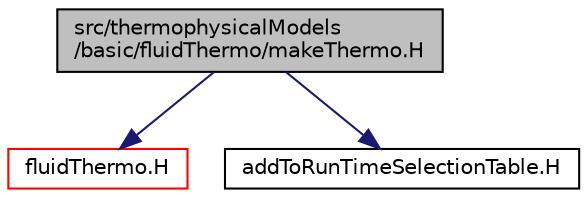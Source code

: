 digraph "src/thermophysicalModels/basic/fluidThermo/makeThermo.H"
{
  bgcolor="transparent";
  edge [fontname="Helvetica",fontsize="10",labelfontname="Helvetica",labelfontsize="10"];
  node [fontname="Helvetica",fontsize="10",shape=record];
  Node0 [label="src/thermophysicalModels\l/basic/fluidThermo/makeThermo.H",height=0.2,width=0.4,color="black", fillcolor="grey75", style="filled", fontcolor="black"];
  Node0 -> Node1 [color="midnightblue",fontsize="10",style="solid",fontname="Helvetica"];
  Node1 [label="fluidThermo.H",height=0.2,width=0.4,color="red",URL="$a15740.html"];
  Node0 -> Node320 [color="midnightblue",fontsize="10",style="solid",fontname="Helvetica"];
  Node320 [label="addToRunTimeSelectionTable.H",height=0.2,width=0.4,color="black",URL="$a09989.html",tooltip="Macros for easy insertion into run-time selection tables. "];
}
